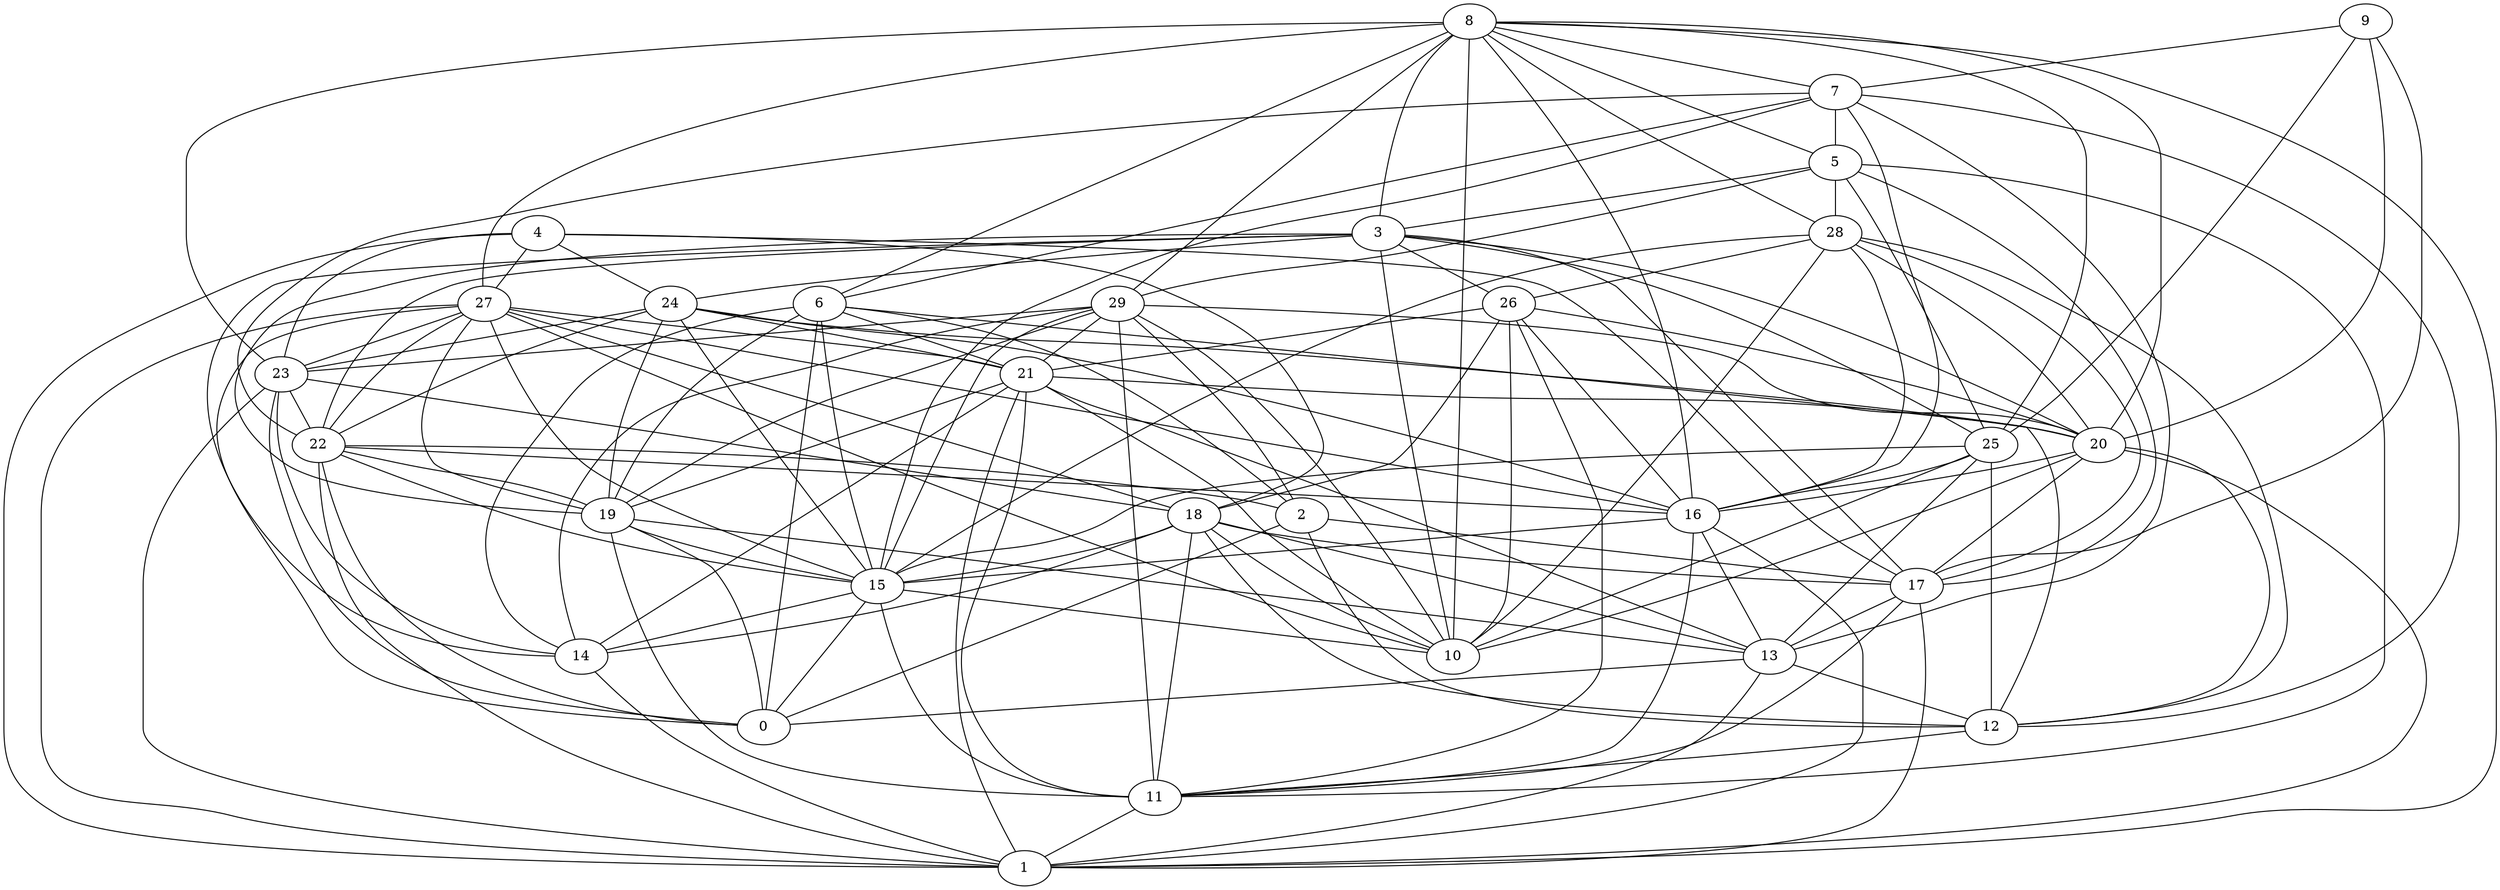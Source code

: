digraph GG_graph {

subgraph G_graph {
edge [color = black]
"4" -> "17" [dir = none]
"4" -> "24" [dir = none]
"4" -> "18" [dir = none]
"4" -> "23" [dir = none]
"23" -> "22" [dir = none]
"23" -> "14" [dir = none]
"23" -> "1" [dir = none]
"21" -> "10" [dir = none]
"21" -> "19" [dir = none]
"21" -> "20" [dir = none]
"20" -> "12" [dir = none]
"20" -> "16" [dir = none]
"20" -> "1" [dir = none]
"29" -> "23" [dir = none]
"29" -> "10" [dir = none]
"29" -> "19" [dir = none]
"29" -> "2" [dir = none]
"29" -> "11" [dir = none]
"29" -> "14" [dir = none]
"29" -> "20" [dir = none]
"13" -> "12" [dir = none]
"13" -> "1" [dir = none]
"15" -> "11" [dir = none]
"14" -> "1" [dir = none]
"26" -> "11" [dir = none]
"26" -> "21" [dir = none]
"26" -> "10" [dir = none]
"28" -> "26" [dir = none]
"28" -> "17" [dir = none]
"28" -> "16" [dir = none]
"9" -> "7" [dir = none]
"9" -> "17" [dir = none]
"9" -> "20" [dir = none]
"9" -> "25" [dir = none]
"22" -> "19" [dir = none]
"22" -> "0" [dir = none]
"22" -> "16" [dir = none]
"17" -> "1" [dir = none]
"17" -> "13" [dir = none]
"16" -> "13" [dir = none]
"16" -> "11" [dir = none]
"5" -> "28" [dir = none]
"5" -> "3" [dir = none]
"24" -> "20" [dir = none]
"24" -> "21" [dir = none]
"24" -> "16" [dir = none]
"24" -> "23" [dir = none]
"24" -> "22" [dir = none]
"8" -> "20" [dir = none]
"8" -> "23" [dir = none]
"8" -> "1" [dir = none]
"8" -> "5" [dir = none]
"8" -> "3" [dir = none]
"8" -> "27" [dir = none]
"8" -> "10" [dir = none]
"8" -> "29" [dir = none]
"8" -> "16" [dir = none]
"12" -> "11" [dir = none]
"18" -> "13" [dir = none]
"18" -> "15" [dir = none]
"18" -> "12" [dir = none]
"18" -> "17" [dir = none]
"25" -> "16" [dir = none]
"25" -> "13" [dir = none]
"2" -> "17" [dir = none]
"2" -> "12" [dir = none]
"19" -> "0" [dir = none]
"19" -> "11" [dir = none]
"19" -> "13" [dir = none]
"3" -> "25" [dir = none]
"3" -> "20" [dir = none]
"3" -> "26" [dir = none]
"3" -> "19" [dir = none]
"3" -> "17" [dir = none]
"3" -> "10" [dir = none]
"6" -> "12" [dir = none]
"6" -> "0" [dir = none]
"6" -> "15" [dir = none]
"6" -> "19" [dir = none]
"6" -> "21" [dir = none]
"7" -> "5" [dir = none]
"7" -> "22" [dir = none]
"7" -> "12" [dir = none]
"7" -> "16" [dir = none]
"7" -> "15" [dir = none]
"27" -> "0" [dir = none]
"27" -> "21" [dir = none]
"13" -> "0" [dir = none]
"27" -> "1" [dir = none]
"28" -> "12" [dir = none]
"4" -> "1" [dir = none]
"24" -> "15" [dir = none]
"16" -> "15" [dir = none]
"25" -> "12" [dir = none]
"8" -> "25" [dir = none]
"28" -> "10" [dir = none]
"26" -> "16" [dir = none]
"4" -> "27" [dir = none]
"22" -> "2" [dir = none]
"22" -> "1" [dir = none]
"27" -> "23" [dir = none]
"27" -> "10" [dir = none]
"8" -> "6" [dir = none]
"8" -> "28" [dir = none]
"15" -> "10" [dir = none]
"17" -> "11" [dir = none]
"26" -> "18" [dir = none]
"6" -> "14" [dir = none]
"27" -> "18" [dir = none]
"11" -> "1" [dir = none]
"27" -> "15" [dir = none]
"15" -> "0" [dir = none]
"18" -> "11" [dir = none]
"26" -> "20" [dir = none]
"21" -> "13" [dir = none]
"6" -> "2" [dir = none]
"23" -> "18" [dir = none]
"29" -> "15" [dir = none]
"7" -> "6" [dir = none]
"27" -> "16" [dir = none]
"8" -> "7" [dir = none]
"18" -> "10" [dir = none]
"21" -> "14" [dir = none]
"25" -> "10" [dir = none]
"5" -> "17" [dir = none]
"7" -> "13" [dir = none]
"3" -> "22" [dir = none]
"20" -> "17" [dir = none]
"16" -> "1" [dir = none]
"20" -> "10" [dir = none]
"28" -> "15" [dir = none]
"5" -> "25" [dir = none]
"15" -> "14" [dir = none]
"25" -> "15" [dir = none]
"24" -> "19" [dir = none]
"22" -> "15" [dir = none]
"29" -> "21" [dir = none]
"5" -> "29" [dir = none]
"2" -> "0" [dir = none]
"19" -> "15" [dir = none]
"3" -> "14" [dir = none]
"23" -> "0" [dir = none]
"21" -> "11" [dir = none]
"21" -> "1" [dir = none]
"28" -> "20" [dir = none]
"5" -> "11" [dir = none]
"27" -> "19" [dir = none]
"3" -> "24" [dir = none]
"27" -> "22" [dir = none]
"18" -> "14" [dir = none]
}

}
